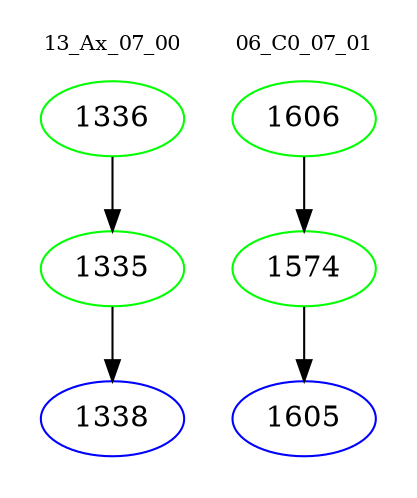 digraph{
subgraph cluster_0 {
color = white
label = "13_Ax_07_00";
fontsize=10;
T0_1336 [label="1336", color="green"]
T0_1336 -> T0_1335 [color="black"]
T0_1335 [label="1335", color="green"]
T0_1335 -> T0_1338 [color="black"]
T0_1338 [label="1338", color="blue"]
}
subgraph cluster_1 {
color = white
label = "06_C0_07_01";
fontsize=10;
T1_1606 [label="1606", color="green"]
T1_1606 -> T1_1574 [color="black"]
T1_1574 [label="1574", color="green"]
T1_1574 -> T1_1605 [color="black"]
T1_1605 [label="1605", color="blue"]
}
}
